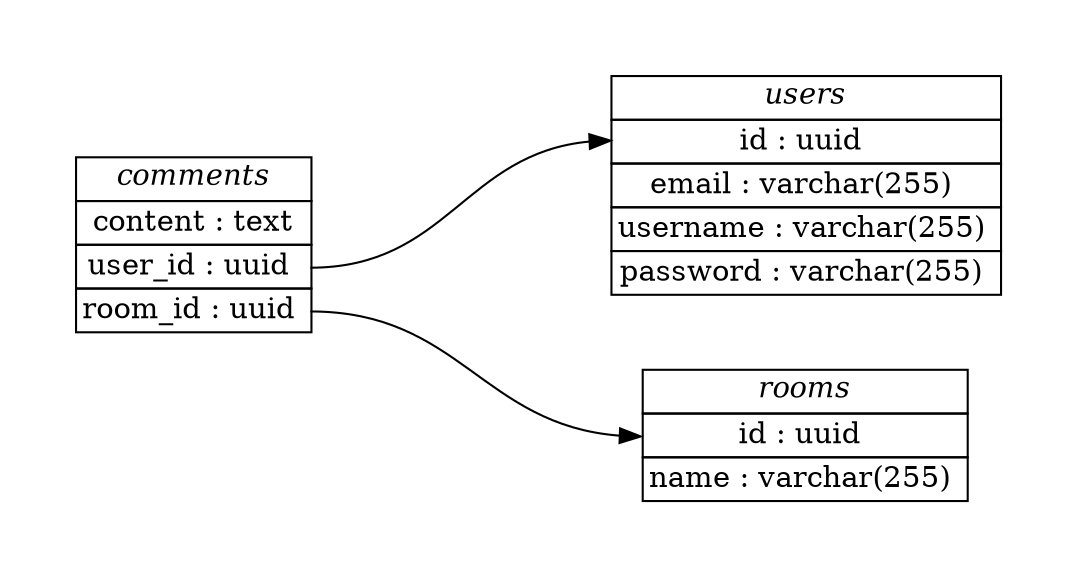 digraph {
    graph [pad="0.5", nodesep="0.5", ranksep="2"];
    node [shape=plain]
    rankdir=LR;


Users [label=<
<table border="0" cellborder="1" cellspacing="0">
  <tr><td><i>users</i></td></tr>
  <tr><td port="id">id : uuid </td></tr>
  <tr><td>email : varchar(255) </td></tr>
  <tr><td>username : varchar(255) </td></tr>
  <tr><td>password : varchar(255) </td></tr>
</table>>];


Comments [label=<
<table border="0" cellborder="1" cellspacing="0">
  <tr><td><i>comments</i></td></tr>
  <tr><td>content : text</td></tr>
  <tr><td port="user_id">user_id : uuid </td></tr>
  <tr><td port="room_id">room_id : uuid </td></tr>
</table>>];


Rooms [label=<
<table border="0" cellborder="1" cellspacing="0">
  <tr><td><i>rooms</i></td></tr>
  <tr><td port="id">id : uuid </td></tr>
  <tr><td>name : varchar(255) </td></tr>
</table>>];

Comments:user_id -> Users:id;
Comments:room_id -> Rooms:id;
}
